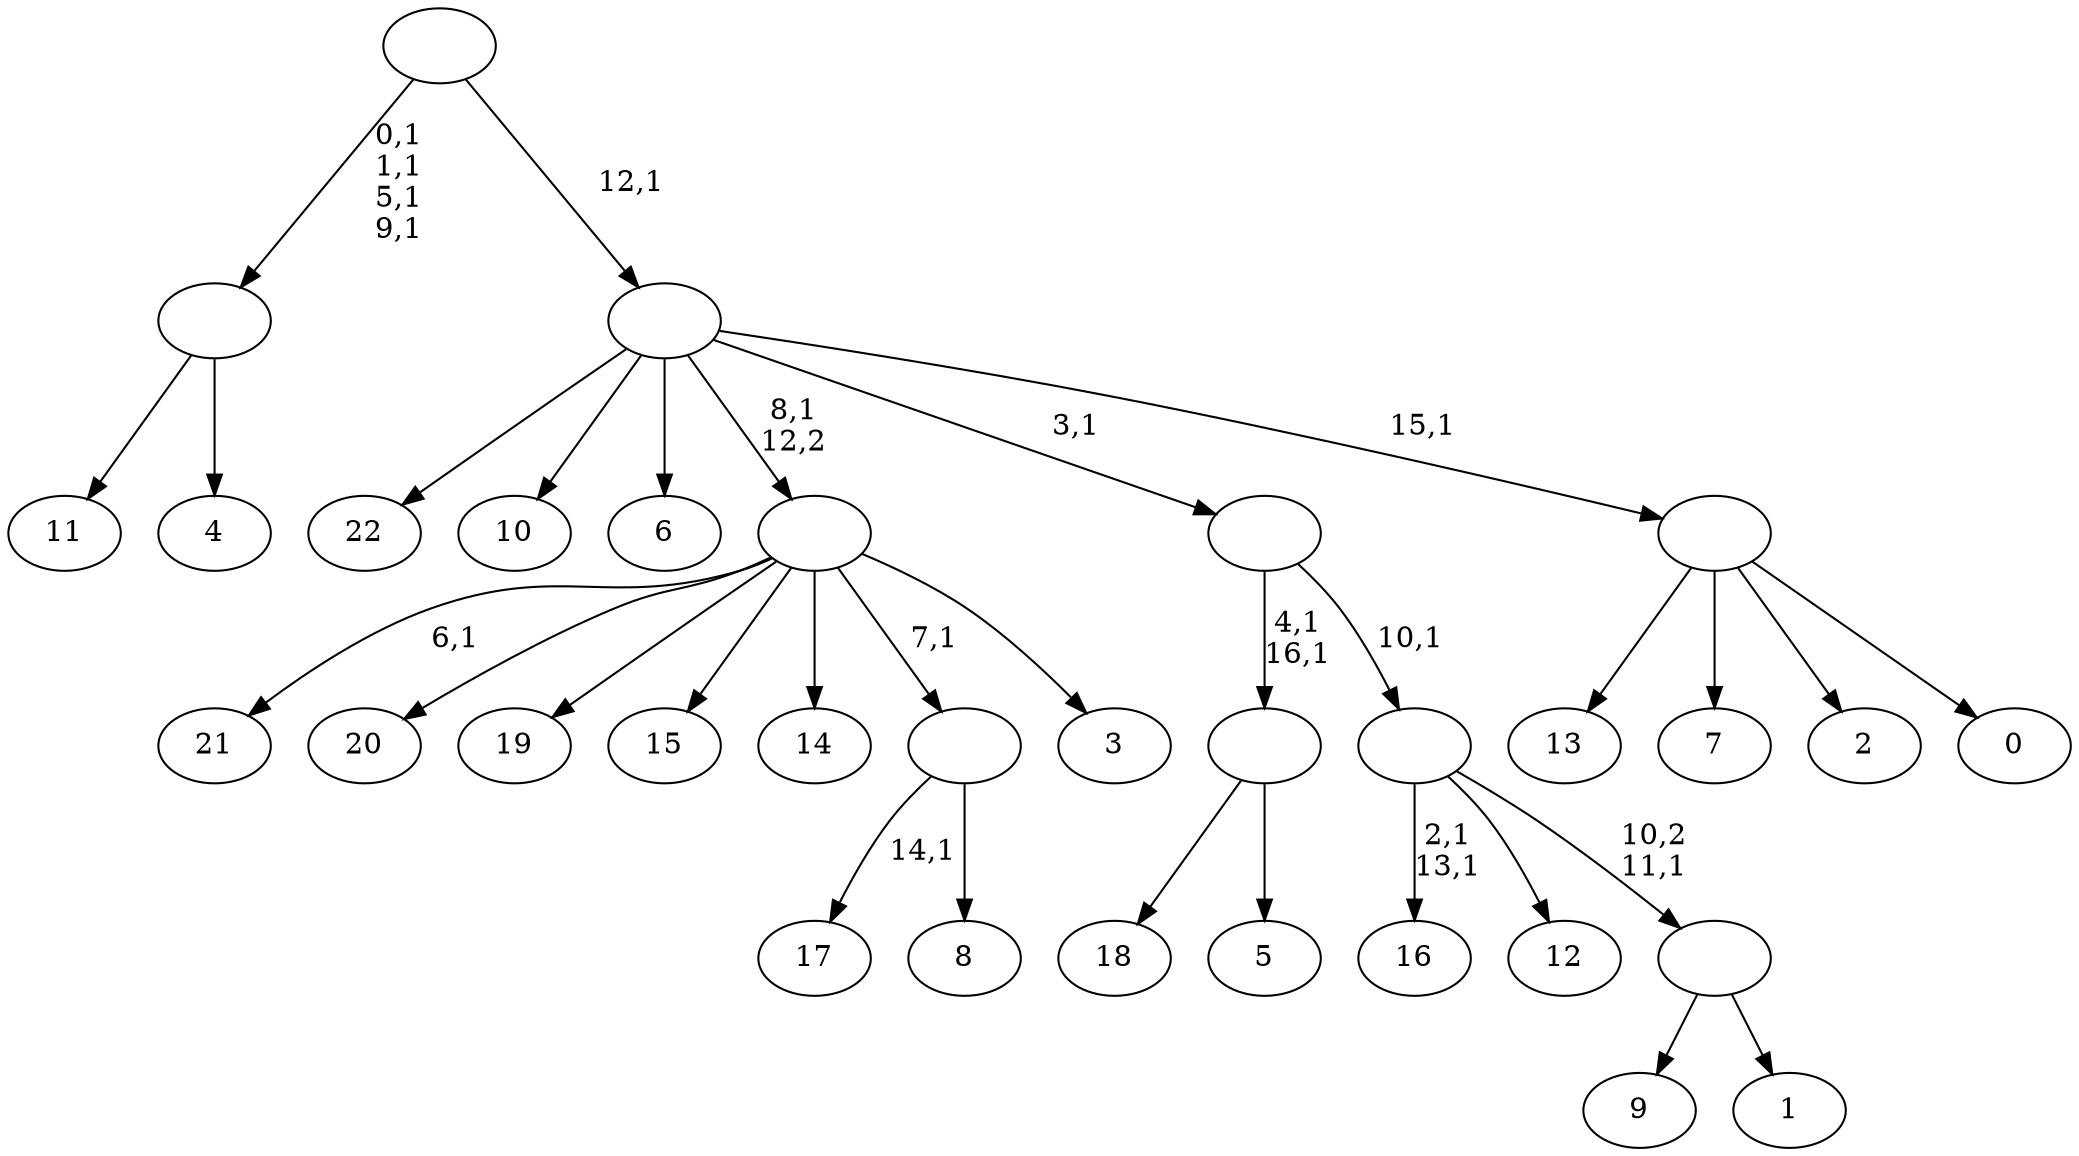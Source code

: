 digraph T {
	40 [label="22"]
	39 [label="21"]
	37 [label="20"]
	36 [label="19"]
	35 [label="18"]
	34 [label="17"]
	32 [label="16"]
	29 [label="15"]
	28 [label="14"]
	27 [label="13"]
	26 [label="12"]
	25 [label="11"]
	24 [label="10"]
	23 [label="9"]
	22 [label="8"]
	21 [label=""]
	20 [label="7"]
	19 [label="6"]
	18 [label="5"]
	17 [label=""]
	15 [label="4"]
	14 [label=""]
	10 [label="3"]
	9 [label=""]
	8 [label="2"]
	7 [label="1"]
	6 [label=""]
	5 [label=""]
	4 [label=""]
	3 [label="0"]
	2 [label=""]
	1 [label=""]
	0 [label=""]
	21 -> 34 [label="14,1"]
	21 -> 22 [label=""]
	17 -> 35 [label=""]
	17 -> 18 [label=""]
	14 -> 25 [label=""]
	14 -> 15 [label=""]
	9 -> 39 [label="6,1"]
	9 -> 37 [label=""]
	9 -> 36 [label=""]
	9 -> 29 [label=""]
	9 -> 28 [label=""]
	9 -> 21 [label="7,1"]
	9 -> 10 [label=""]
	6 -> 23 [label=""]
	6 -> 7 [label=""]
	5 -> 32 [label="2,1\n13,1"]
	5 -> 26 [label=""]
	5 -> 6 [label="10,2\n11,1"]
	4 -> 17 [label="4,1\n16,1"]
	4 -> 5 [label="10,1"]
	2 -> 27 [label=""]
	2 -> 20 [label=""]
	2 -> 8 [label=""]
	2 -> 3 [label=""]
	1 -> 40 [label=""]
	1 -> 24 [label=""]
	1 -> 19 [label=""]
	1 -> 9 [label="8,1\n12,2"]
	1 -> 4 [label="3,1"]
	1 -> 2 [label="15,1"]
	0 -> 14 [label="0,1\n1,1\n5,1\n9,1"]
	0 -> 1 [label="12,1"]
}
